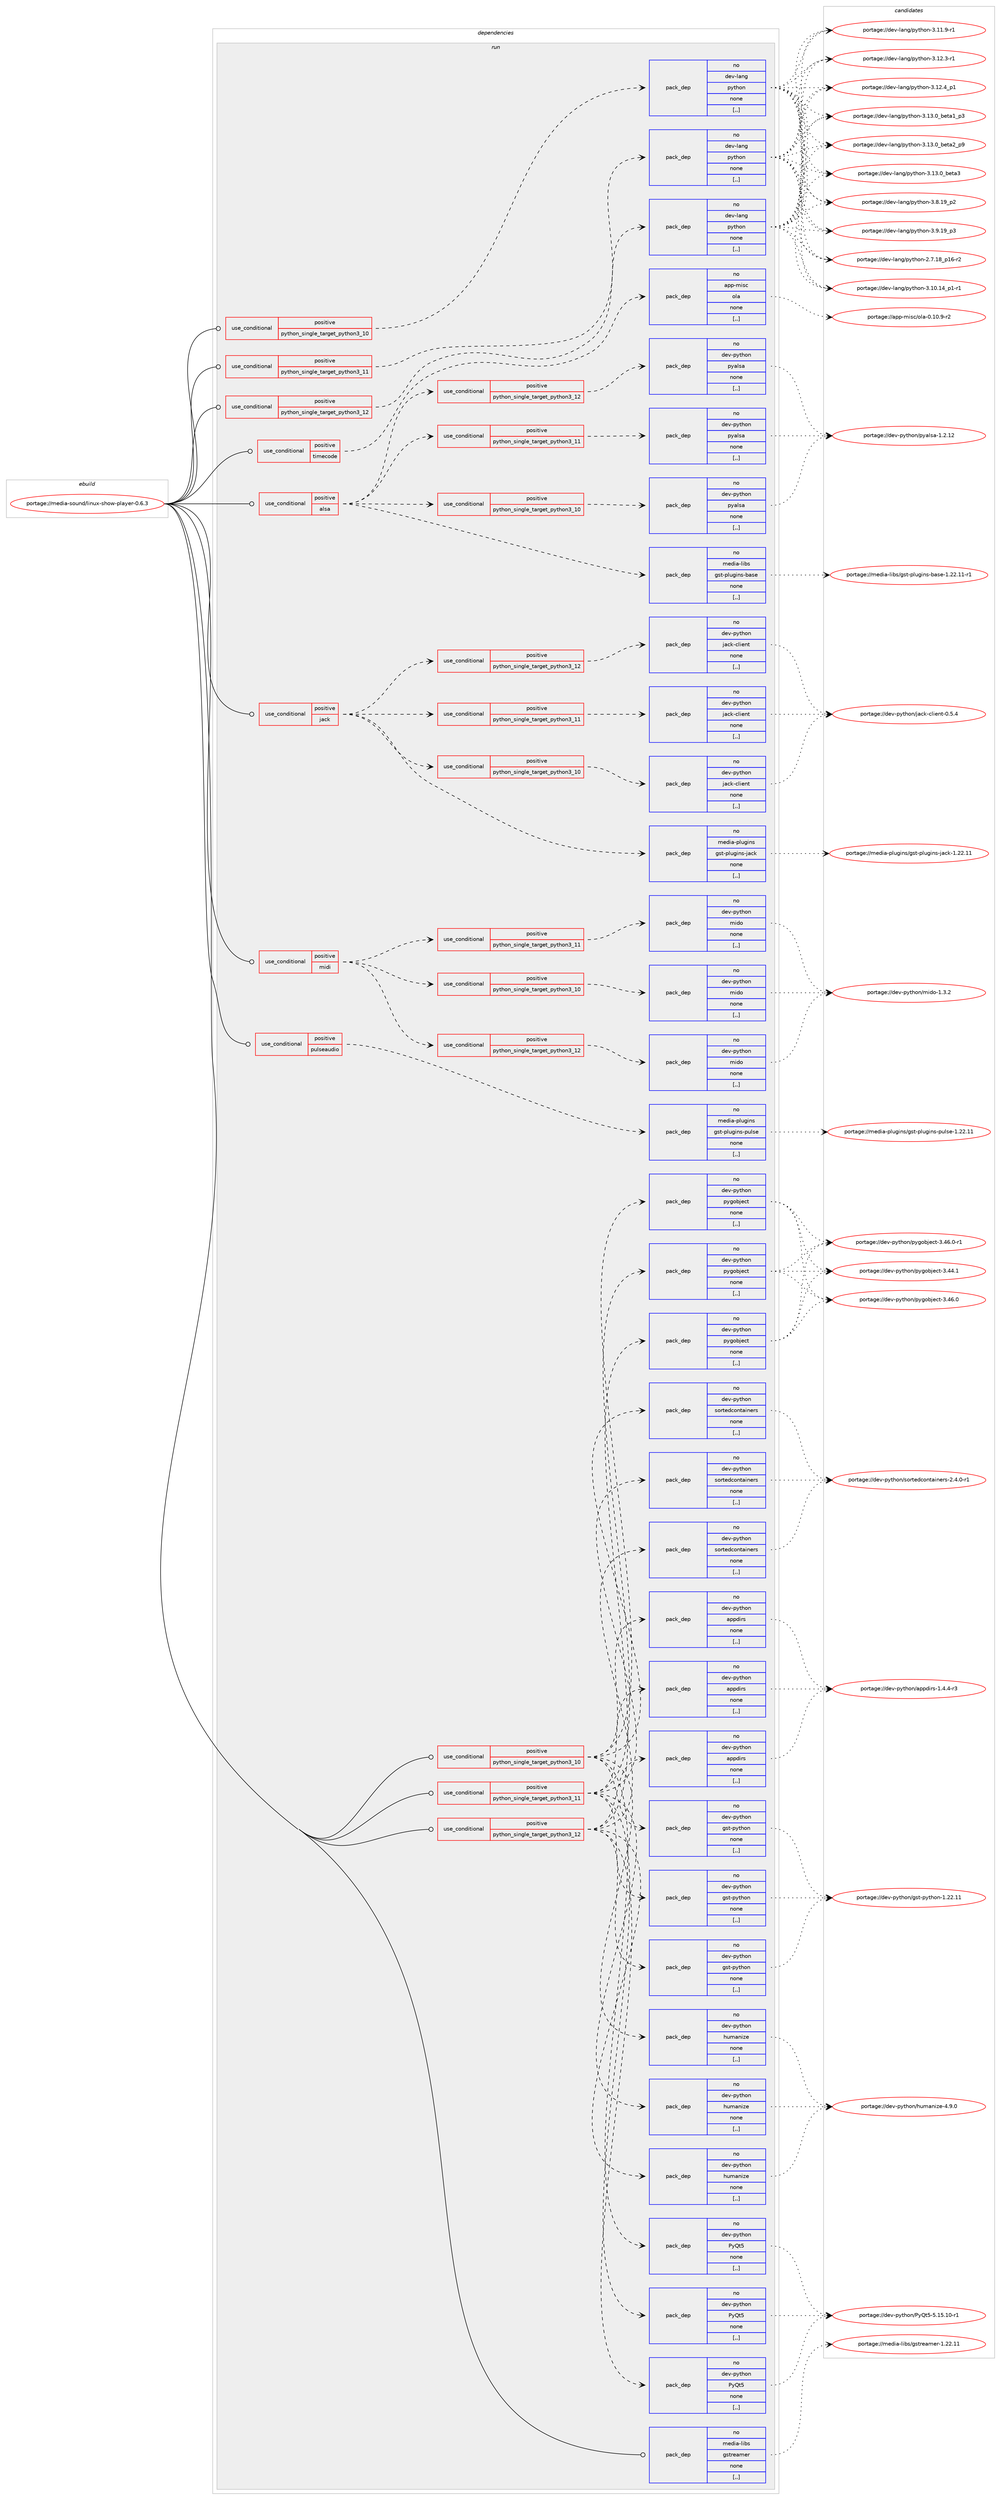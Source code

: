 digraph prolog {

# *************
# Graph options
# *************

newrank=true;
concentrate=true;
compound=true;
graph [rankdir=LR,fontname=Helvetica,fontsize=10,ranksep=1.5];#, ranksep=2.5, nodesep=0.2];
edge  [arrowhead=vee];
node  [fontname=Helvetica,fontsize=10];

# **********
# The ebuild
# **********

subgraph cluster_leftcol {
color=gray;
rank=same;
label=<<i>ebuild</i>>;
id [label="portage://media-sound/linux-show-player-0.6.3", color=red, width=4, href="../media-sound/linux-show-player-0.6.3.svg"];
}

# ****************
# The dependencies
# ****************

subgraph cluster_midcol {
color=gray;
label=<<i>dependencies</i>>;
subgraph cluster_compile {
fillcolor="#eeeeee";
style=filled;
label=<<i>compile</i>>;
}
subgraph cluster_compileandrun {
fillcolor="#eeeeee";
style=filled;
label=<<i>compile and run</i>>;
}
subgraph cluster_run {
fillcolor="#eeeeee";
style=filled;
label=<<i>run</i>>;
subgraph cond78288 {
dependency309263 [label=<<TABLE BORDER="0" CELLBORDER="1" CELLSPACING="0" CELLPADDING="4"><TR><TD ROWSPAN="3" CELLPADDING="10">use_conditional</TD></TR><TR><TD>positive</TD></TR><TR><TD>alsa</TD></TR></TABLE>>, shape=none, color=red];
subgraph cond78289 {
dependency309264 [label=<<TABLE BORDER="0" CELLBORDER="1" CELLSPACING="0" CELLPADDING="4"><TR><TD ROWSPAN="3" CELLPADDING="10">use_conditional</TD></TR><TR><TD>positive</TD></TR><TR><TD>python_single_target_python3_10</TD></TR></TABLE>>, shape=none, color=red];
subgraph pack228576 {
dependency309265 [label=<<TABLE BORDER="0" CELLBORDER="1" CELLSPACING="0" CELLPADDING="4" WIDTH="220"><TR><TD ROWSPAN="6" CELLPADDING="30">pack_dep</TD></TR><TR><TD WIDTH="110">no</TD></TR><TR><TD>dev-python</TD></TR><TR><TD>pyalsa</TD></TR><TR><TD>none</TD></TR><TR><TD>[,,]</TD></TR></TABLE>>, shape=none, color=blue];
}
dependency309264:e -> dependency309265:w [weight=20,style="dashed",arrowhead="vee"];
}
dependency309263:e -> dependency309264:w [weight=20,style="dashed",arrowhead="vee"];
subgraph cond78290 {
dependency309266 [label=<<TABLE BORDER="0" CELLBORDER="1" CELLSPACING="0" CELLPADDING="4"><TR><TD ROWSPAN="3" CELLPADDING="10">use_conditional</TD></TR><TR><TD>positive</TD></TR><TR><TD>python_single_target_python3_11</TD></TR></TABLE>>, shape=none, color=red];
subgraph pack228577 {
dependency309267 [label=<<TABLE BORDER="0" CELLBORDER="1" CELLSPACING="0" CELLPADDING="4" WIDTH="220"><TR><TD ROWSPAN="6" CELLPADDING="30">pack_dep</TD></TR><TR><TD WIDTH="110">no</TD></TR><TR><TD>dev-python</TD></TR><TR><TD>pyalsa</TD></TR><TR><TD>none</TD></TR><TR><TD>[,,]</TD></TR></TABLE>>, shape=none, color=blue];
}
dependency309266:e -> dependency309267:w [weight=20,style="dashed",arrowhead="vee"];
}
dependency309263:e -> dependency309266:w [weight=20,style="dashed",arrowhead="vee"];
subgraph cond78291 {
dependency309268 [label=<<TABLE BORDER="0" CELLBORDER="1" CELLSPACING="0" CELLPADDING="4"><TR><TD ROWSPAN="3" CELLPADDING="10">use_conditional</TD></TR><TR><TD>positive</TD></TR><TR><TD>python_single_target_python3_12</TD></TR></TABLE>>, shape=none, color=red];
subgraph pack228578 {
dependency309269 [label=<<TABLE BORDER="0" CELLBORDER="1" CELLSPACING="0" CELLPADDING="4" WIDTH="220"><TR><TD ROWSPAN="6" CELLPADDING="30">pack_dep</TD></TR><TR><TD WIDTH="110">no</TD></TR><TR><TD>dev-python</TD></TR><TR><TD>pyalsa</TD></TR><TR><TD>none</TD></TR><TR><TD>[,,]</TD></TR></TABLE>>, shape=none, color=blue];
}
dependency309268:e -> dependency309269:w [weight=20,style="dashed",arrowhead="vee"];
}
dependency309263:e -> dependency309268:w [weight=20,style="dashed",arrowhead="vee"];
subgraph pack228579 {
dependency309270 [label=<<TABLE BORDER="0" CELLBORDER="1" CELLSPACING="0" CELLPADDING="4" WIDTH="220"><TR><TD ROWSPAN="6" CELLPADDING="30">pack_dep</TD></TR><TR><TD WIDTH="110">no</TD></TR><TR><TD>media-libs</TD></TR><TR><TD>gst-plugins-base</TD></TR><TR><TD>none</TD></TR><TR><TD>[,,]</TD></TR></TABLE>>, shape=none, color=blue];
}
dependency309263:e -> dependency309270:w [weight=20,style="dashed",arrowhead="vee"];
}
id:e -> dependency309263:w [weight=20,style="solid",arrowhead="odot"];
subgraph cond78292 {
dependency309271 [label=<<TABLE BORDER="0" CELLBORDER="1" CELLSPACING="0" CELLPADDING="4"><TR><TD ROWSPAN="3" CELLPADDING="10">use_conditional</TD></TR><TR><TD>positive</TD></TR><TR><TD>jack</TD></TR></TABLE>>, shape=none, color=red];
subgraph cond78293 {
dependency309272 [label=<<TABLE BORDER="0" CELLBORDER="1" CELLSPACING="0" CELLPADDING="4"><TR><TD ROWSPAN="3" CELLPADDING="10">use_conditional</TD></TR><TR><TD>positive</TD></TR><TR><TD>python_single_target_python3_10</TD></TR></TABLE>>, shape=none, color=red];
subgraph pack228580 {
dependency309273 [label=<<TABLE BORDER="0" CELLBORDER="1" CELLSPACING="0" CELLPADDING="4" WIDTH="220"><TR><TD ROWSPAN="6" CELLPADDING="30">pack_dep</TD></TR><TR><TD WIDTH="110">no</TD></TR><TR><TD>dev-python</TD></TR><TR><TD>jack-client</TD></TR><TR><TD>none</TD></TR><TR><TD>[,,]</TD></TR></TABLE>>, shape=none, color=blue];
}
dependency309272:e -> dependency309273:w [weight=20,style="dashed",arrowhead="vee"];
}
dependency309271:e -> dependency309272:w [weight=20,style="dashed",arrowhead="vee"];
subgraph cond78294 {
dependency309274 [label=<<TABLE BORDER="0" CELLBORDER="1" CELLSPACING="0" CELLPADDING="4"><TR><TD ROWSPAN="3" CELLPADDING="10">use_conditional</TD></TR><TR><TD>positive</TD></TR><TR><TD>python_single_target_python3_11</TD></TR></TABLE>>, shape=none, color=red];
subgraph pack228581 {
dependency309275 [label=<<TABLE BORDER="0" CELLBORDER="1" CELLSPACING="0" CELLPADDING="4" WIDTH="220"><TR><TD ROWSPAN="6" CELLPADDING="30">pack_dep</TD></TR><TR><TD WIDTH="110">no</TD></TR><TR><TD>dev-python</TD></TR><TR><TD>jack-client</TD></TR><TR><TD>none</TD></TR><TR><TD>[,,]</TD></TR></TABLE>>, shape=none, color=blue];
}
dependency309274:e -> dependency309275:w [weight=20,style="dashed",arrowhead="vee"];
}
dependency309271:e -> dependency309274:w [weight=20,style="dashed",arrowhead="vee"];
subgraph cond78295 {
dependency309276 [label=<<TABLE BORDER="0" CELLBORDER="1" CELLSPACING="0" CELLPADDING="4"><TR><TD ROWSPAN="3" CELLPADDING="10">use_conditional</TD></TR><TR><TD>positive</TD></TR><TR><TD>python_single_target_python3_12</TD></TR></TABLE>>, shape=none, color=red];
subgraph pack228582 {
dependency309277 [label=<<TABLE BORDER="0" CELLBORDER="1" CELLSPACING="0" CELLPADDING="4" WIDTH="220"><TR><TD ROWSPAN="6" CELLPADDING="30">pack_dep</TD></TR><TR><TD WIDTH="110">no</TD></TR><TR><TD>dev-python</TD></TR><TR><TD>jack-client</TD></TR><TR><TD>none</TD></TR><TR><TD>[,,]</TD></TR></TABLE>>, shape=none, color=blue];
}
dependency309276:e -> dependency309277:w [weight=20,style="dashed",arrowhead="vee"];
}
dependency309271:e -> dependency309276:w [weight=20,style="dashed",arrowhead="vee"];
subgraph pack228583 {
dependency309278 [label=<<TABLE BORDER="0" CELLBORDER="1" CELLSPACING="0" CELLPADDING="4" WIDTH="220"><TR><TD ROWSPAN="6" CELLPADDING="30">pack_dep</TD></TR><TR><TD WIDTH="110">no</TD></TR><TR><TD>media-plugins</TD></TR><TR><TD>gst-plugins-jack</TD></TR><TR><TD>none</TD></TR><TR><TD>[,,]</TD></TR></TABLE>>, shape=none, color=blue];
}
dependency309271:e -> dependency309278:w [weight=20,style="dashed",arrowhead="vee"];
}
id:e -> dependency309271:w [weight=20,style="solid",arrowhead="odot"];
subgraph cond78296 {
dependency309279 [label=<<TABLE BORDER="0" CELLBORDER="1" CELLSPACING="0" CELLPADDING="4"><TR><TD ROWSPAN="3" CELLPADDING="10">use_conditional</TD></TR><TR><TD>positive</TD></TR><TR><TD>midi</TD></TR></TABLE>>, shape=none, color=red];
subgraph cond78297 {
dependency309280 [label=<<TABLE BORDER="0" CELLBORDER="1" CELLSPACING="0" CELLPADDING="4"><TR><TD ROWSPAN="3" CELLPADDING="10">use_conditional</TD></TR><TR><TD>positive</TD></TR><TR><TD>python_single_target_python3_10</TD></TR></TABLE>>, shape=none, color=red];
subgraph pack228584 {
dependency309281 [label=<<TABLE BORDER="0" CELLBORDER="1" CELLSPACING="0" CELLPADDING="4" WIDTH="220"><TR><TD ROWSPAN="6" CELLPADDING="30">pack_dep</TD></TR><TR><TD WIDTH="110">no</TD></TR><TR><TD>dev-python</TD></TR><TR><TD>mido</TD></TR><TR><TD>none</TD></TR><TR><TD>[,,]</TD></TR></TABLE>>, shape=none, color=blue];
}
dependency309280:e -> dependency309281:w [weight=20,style="dashed",arrowhead="vee"];
}
dependency309279:e -> dependency309280:w [weight=20,style="dashed",arrowhead="vee"];
subgraph cond78298 {
dependency309282 [label=<<TABLE BORDER="0" CELLBORDER="1" CELLSPACING="0" CELLPADDING="4"><TR><TD ROWSPAN="3" CELLPADDING="10">use_conditional</TD></TR><TR><TD>positive</TD></TR><TR><TD>python_single_target_python3_11</TD></TR></TABLE>>, shape=none, color=red];
subgraph pack228585 {
dependency309283 [label=<<TABLE BORDER="0" CELLBORDER="1" CELLSPACING="0" CELLPADDING="4" WIDTH="220"><TR><TD ROWSPAN="6" CELLPADDING="30">pack_dep</TD></TR><TR><TD WIDTH="110">no</TD></TR><TR><TD>dev-python</TD></TR><TR><TD>mido</TD></TR><TR><TD>none</TD></TR><TR><TD>[,,]</TD></TR></TABLE>>, shape=none, color=blue];
}
dependency309282:e -> dependency309283:w [weight=20,style="dashed",arrowhead="vee"];
}
dependency309279:e -> dependency309282:w [weight=20,style="dashed",arrowhead="vee"];
subgraph cond78299 {
dependency309284 [label=<<TABLE BORDER="0" CELLBORDER="1" CELLSPACING="0" CELLPADDING="4"><TR><TD ROWSPAN="3" CELLPADDING="10">use_conditional</TD></TR><TR><TD>positive</TD></TR><TR><TD>python_single_target_python3_12</TD></TR></TABLE>>, shape=none, color=red];
subgraph pack228586 {
dependency309285 [label=<<TABLE BORDER="0" CELLBORDER="1" CELLSPACING="0" CELLPADDING="4" WIDTH="220"><TR><TD ROWSPAN="6" CELLPADDING="30">pack_dep</TD></TR><TR><TD WIDTH="110">no</TD></TR><TR><TD>dev-python</TD></TR><TR><TD>mido</TD></TR><TR><TD>none</TD></TR><TR><TD>[,,]</TD></TR></TABLE>>, shape=none, color=blue];
}
dependency309284:e -> dependency309285:w [weight=20,style="dashed",arrowhead="vee"];
}
dependency309279:e -> dependency309284:w [weight=20,style="dashed",arrowhead="vee"];
}
id:e -> dependency309279:w [weight=20,style="solid",arrowhead="odot"];
subgraph cond78300 {
dependency309286 [label=<<TABLE BORDER="0" CELLBORDER="1" CELLSPACING="0" CELLPADDING="4"><TR><TD ROWSPAN="3" CELLPADDING="10">use_conditional</TD></TR><TR><TD>positive</TD></TR><TR><TD>pulseaudio</TD></TR></TABLE>>, shape=none, color=red];
subgraph pack228587 {
dependency309287 [label=<<TABLE BORDER="0" CELLBORDER="1" CELLSPACING="0" CELLPADDING="4" WIDTH="220"><TR><TD ROWSPAN="6" CELLPADDING="30">pack_dep</TD></TR><TR><TD WIDTH="110">no</TD></TR><TR><TD>media-plugins</TD></TR><TR><TD>gst-plugins-pulse</TD></TR><TR><TD>none</TD></TR><TR><TD>[,,]</TD></TR></TABLE>>, shape=none, color=blue];
}
dependency309286:e -> dependency309287:w [weight=20,style="dashed",arrowhead="vee"];
}
id:e -> dependency309286:w [weight=20,style="solid",arrowhead="odot"];
subgraph cond78301 {
dependency309288 [label=<<TABLE BORDER="0" CELLBORDER="1" CELLSPACING="0" CELLPADDING="4"><TR><TD ROWSPAN="3" CELLPADDING="10">use_conditional</TD></TR><TR><TD>positive</TD></TR><TR><TD>python_single_target_python3_10</TD></TR></TABLE>>, shape=none, color=red];
subgraph pack228588 {
dependency309289 [label=<<TABLE BORDER="0" CELLBORDER="1" CELLSPACING="0" CELLPADDING="4" WIDTH="220"><TR><TD ROWSPAN="6" CELLPADDING="30">pack_dep</TD></TR><TR><TD WIDTH="110">no</TD></TR><TR><TD>dev-lang</TD></TR><TR><TD>python</TD></TR><TR><TD>none</TD></TR><TR><TD>[,,]</TD></TR></TABLE>>, shape=none, color=blue];
}
dependency309288:e -> dependency309289:w [weight=20,style="dashed",arrowhead="vee"];
}
id:e -> dependency309288:w [weight=20,style="solid",arrowhead="odot"];
subgraph cond78302 {
dependency309290 [label=<<TABLE BORDER="0" CELLBORDER="1" CELLSPACING="0" CELLPADDING="4"><TR><TD ROWSPAN="3" CELLPADDING="10">use_conditional</TD></TR><TR><TD>positive</TD></TR><TR><TD>python_single_target_python3_10</TD></TR></TABLE>>, shape=none, color=red];
subgraph pack228589 {
dependency309291 [label=<<TABLE BORDER="0" CELLBORDER="1" CELLSPACING="0" CELLPADDING="4" WIDTH="220"><TR><TD ROWSPAN="6" CELLPADDING="30">pack_dep</TD></TR><TR><TD WIDTH="110">no</TD></TR><TR><TD>dev-python</TD></TR><TR><TD>appdirs</TD></TR><TR><TD>none</TD></TR><TR><TD>[,,]</TD></TR></TABLE>>, shape=none, color=blue];
}
dependency309290:e -> dependency309291:w [weight=20,style="dashed",arrowhead="vee"];
subgraph pack228590 {
dependency309292 [label=<<TABLE BORDER="0" CELLBORDER="1" CELLSPACING="0" CELLPADDING="4" WIDTH="220"><TR><TD ROWSPAN="6" CELLPADDING="30">pack_dep</TD></TR><TR><TD WIDTH="110">no</TD></TR><TR><TD>dev-python</TD></TR><TR><TD>gst-python</TD></TR><TR><TD>none</TD></TR><TR><TD>[,,]</TD></TR></TABLE>>, shape=none, color=blue];
}
dependency309290:e -> dependency309292:w [weight=20,style="dashed",arrowhead="vee"];
subgraph pack228591 {
dependency309293 [label=<<TABLE BORDER="0" CELLBORDER="1" CELLSPACING="0" CELLPADDING="4" WIDTH="220"><TR><TD ROWSPAN="6" CELLPADDING="30">pack_dep</TD></TR><TR><TD WIDTH="110">no</TD></TR><TR><TD>dev-python</TD></TR><TR><TD>humanize</TD></TR><TR><TD>none</TD></TR><TR><TD>[,,]</TD></TR></TABLE>>, shape=none, color=blue];
}
dependency309290:e -> dependency309293:w [weight=20,style="dashed",arrowhead="vee"];
subgraph pack228592 {
dependency309294 [label=<<TABLE BORDER="0" CELLBORDER="1" CELLSPACING="0" CELLPADDING="4" WIDTH="220"><TR><TD ROWSPAN="6" CELLPADDING="30">pack_dep</TD></TR><TR><TD WIDTH="110">no</TD></TR><TR><TD>dev-python</TD></TR><TR><TD>PyQt5</TD></TR><TR><TD>none</TD></TR><TR><TD>[,,]</TD></TR></TABLE>>, shape=none, color=blue];
}
dependency309290:e -> dependency309294:w [weight=20,style="dashed",arrowhead="vee"];
subgraph pack228593 {
dependency309295 [label=<<TABLE BORDER="0" CELLBORDER="1" CELLSPACING="0" CELLPADDING="4" WIDTH="220"><TR><TD ROWSPAN="6" CELLPADDING="30">pack_dep</TD></TR><TR><TD WIDTH="110">no</TD></TR><TR><TD>dev-python</TD></TR><TR><TD>pygobject</TD></TR><TR><TD>none</TD></TR><TR><TD>[,,]</TD></TR></TABLE>>, shape=none, color=blue];
}
dependency309290:e -> dependency309295:w [weight=20,style="dashed",arrowhead="vee"];
subgraph pack228594 {
dependency309296 [label=<<TABLE BORDER="0" CELLBORDER="1" CELLSPACING="0" CELLPADDING="4" WIDTH="220"><TR><TD ROWSPAN="6" CELLPADDING="30">pack_dep</TD></TR><TR><TD WIDTH="110">no</TD></TR><TR><TD>dev-python</TD></TR><TR><TD>sortedcontainers</TD></TR><TR><TD>none</TD></TR><TR><TD>[,,]</TD></TR></TABLE>>, shape=none, color=blue];
}
dependency309290:e -> dependency309296:w [weight=20,style="dashed",arrowhead="vee"];
}
id:e -> dependency309290:w [weight=20,style="solid",arrowhead="odot"];
subgraph cond78303 {
dependency309297 [label=<<TABLE BORDER="0" CELLBORDER="1" CELLSPACING="0" CELLPADDING="4"><TR><TD ROWSPAN="3" CELLPADDING="10">use_conditional</TD></TR><TR><TD>positive</TD></TR><TR><TD>python_single_target_python3_11</TD></TR></TABLE>>, shape=none, color=red];
subgraph pack228595 {
dependency309298 [label=<<TABLE BORDER="0" CELLBORDER="1" CELLSPACING="0" CELLPADDING="4" WIDTH="220"><TR><TD ROWSPAN="6" CELLPADDING="30">pack_dep</TD></TR><TR><TD WIDTH="110">no</TD></TR><TR><TD>dev-lang</TD></TR><TR><TD>python</TD></TR><TR><TD>none</TD></TR><TR><TD>[,,]</TD></TR></TABLE>>, shape=none, color=blue];
}
dependency309297:e -> dependency309298:w [weight=20,style="dashed",arrowhead="vee"];
}
id:e -> dependency309297:w [weight=20,style="solid",arrowhead="odot"];
subgraph cond78304 {
dependency309299 [label=<<TABLE BORDER="0" CELLBORDER="1" CELLSPACING="0" CELLPADDING="4"><TR><TD ROWSPAN="3" CELLPADDING="10">use_conditional</TD></TR><TR><TD>positive</TD></TR><TR><TD>python_single_target_python3_11</TD></TR></TABLE>>, shape=none, color=red];
subgraph pack228596 {
dependency309300 [label=<<TABLE BORDER="0" CELLBORDER="1" CELLSPACING="0" CELLPADDING="4" WIDTH="220"><TR><TD ROWSPAN="6" CELLPADDING="30">pack_dep</TD></TR><TR><TD WIDTH="110">no</TD></TR><TR><TD>dev-python</TD></TR><TR><TD>appdirs</TD></TR><TR><TD>none</TD></TR><TR><TD>[,,]</TD></TR></TABLE>>, shape=none, color=blue];
}
dependency309299:e -> dependency309300:w [weight=20,style="dashed",arrowhead="vee"];
subgraph pack228597 {
dependency309301 [label=<<TABLE BORDER="0" CELLBORDER="1" CELLSPACING="0" CELLPADDING="4" WIDTH="220"><TR><TD ROWSPAN="6" CELLPADDING="30">pack_dep</TD></TR><TR><TD WIDTH="110">no</TD></TR><TR><TD>dev-python</TD></TR><TR><TD>gst-python</TD></TR><TR><TD>none</TD></TR><TR><TD>[,,]</TD></TR></TABLE>>, shape=none, color=blue];
}
dependency309299:e -> dependency309301:w [weight=20,style="dashed",arrowhead="vee"];
subgraph pack228598 {
dependency309302 [label=<<TABLE BORDER="0" CELLBORDER="1" CELLSPACING="0" CELLPADDING="4" WIDTH="220"><TR><TD ROWSPAN="6" CELLPADDING="30">pack_dep</TD></TR><TR><TD WIDTH="110">no</TD></TR><TR><TD>dev-python</TD></TR><TR><TD>humanize</TD></TR><TR><TD>none</TD></TR><TR><TD>[,,]</TD></TR></TABLE>>, shape=none, color=blue];
}
dependency309299:e -> dependency309302:w [weight=20,style="dashed",arrowhead="vee"];
subgraph pack228599 {
dependency309303 [label=<<TABLE BORDER="0" CELLBORDER="1" CELLSPACING="0" CELLPADDING="4" WIDTH="220"><TR><TD ROWSPAN="6" CELLPADDING="30">pack_dep</TD></TR><TR><TD WIDTH="110">no</TD></TR><TR><TD>dev-python</TD></TR><TR><TD>PyQt5</TD></TR><TR><TD>none</TD></TR><TR><TD>[,,]</TD></TR></TABLE>>, shape=none, color=blue];
}
dependency309299:e -> dependency309303:w [weight=20,style="dashed",arrowhead="vee"];
subgraph pack228600 {
dependency309304 [label=<<TABLE BORDER="0" CELLBORDER="1" CELLSPACING="0" CELLPADDING="4" WIDTH="220"><TR><TD ROWSPAN="6" CELLPADDING="30">pack_dep</TD></TR><TR><TD WIDTH="110">no</TD></TR><TR><TD>dev-python</TD></TR><TR><TD>pygobject</TD></TR><TR><TD>none</TD></TR><TR><TD>[,,]</TD></TR></TABLE>>, shape=none, color=blue];
}
dependency309299:e -> dependency309304:w [weight=20,style="dashed",arrowhead="vee"];
subgraph pack228601 {
dependency309305 [label=<<TABLE BORDER="0" CELLBORDER="1" CELLSPACING="0" CELLPADDING="4" WIDTH="220"><TR><TD ROWSPAN="6" CELLPADDING="30">pack_dep</TD></TR><TR><TD WIDTH="110">no</TD></TR><TR><TD>dev-python</TD></TR><TR><TD>sortedcontainers</TD></TR><TR><TD>none</TD></TR><TR><TD>[,,]</TD></TR></TABLE>>, shape=none, color=blue];
}
dependency309299:e -> dependency309305:w [weight=20,style="dashed",arrowhead="vee"];
}
id:e -> dependency309299:w [weight=20,style="solid",arrowhead="odot"];
subgraph cond78305 {
dependency309306 [label=<<TABLE BORDER="0" CELLBORDER="1" CELLSPACING="0" CELLPADDING="4"><TR><TD ROWSPAN="3" CELLPADDING="10">use_conditional</TD></TR><TR><TD>positive</TD></TR><TR><TD>python_single_target_python3_12</TD></TR></TABLE>>, shape=none, color=red];
subgraph pack228602 {
dependency309307 [label=<<TABLE BORDER="0" CELLBORDER="1" CELLSPACING="0" CELLPADDING="4" WIDTH="220"><TR><TD ROWSPAN="6" CELLPADDING="30">pack_dep</TD></TR><TR><TD WIDTH="110">no</TD></TR><TR><TD>dev-lang</TD></TR><TR><TD>python</TD></TR><TR><TD>none</TD></TR><TR><TD>[,,]</TD></TR></TABLE>>, shape=none, color=blue];
}
dependency309306:e -> dependency309307:w [weight=20,style="dashed",arrowhead="vee"];
}
id:e -> dependency309306:w [weight=20,style="solid",arrowhead="odot"];
subgraph cond78306 {
dependency309308 [label=<<TABLE BORDER="0" CELLBORDER="1" CELLSPACING="0" CELLPADDING="4"><TR><TD ROWSPAN="3" CELLPADDING="10">use_conditional</TD></TR><TR><TD>positive</TD></TR><TR><TD>python_single_target_python3_12</TD></TR></TABLE>>, shape=none, color=red];
subgraph pack228603 {
dependency309309 [label=<<TABLE BORDER="0" CELLBORDER="1" CELLSPACING="0" CELLPADDING="4" WIDTH="220"><TR><TD ROWSPAN="6" CELLPADDING="30">pack_dep</TD></TR><TR><TD WIDTH="110">no</TD></TR><TR><TD>dev-python</TD></TR><TR><TD>appdirs</TD></TR><TR><TD>none</TD></TR><TR><TD>[,,]</TD></TR></TABLE>>, shape=none, color=blue];
}
dependency309308:e -> dependency309309:w [weight=20,style="dashed",arrowhead="vee"];
subgraph pack228604 {
dependency309310 [label=<<TABLE BORDER="0" CELLBORDER="1" CELLSPACING="0" CELLPADDING="4" WIDTH="220"><TR><TD ROWSPAN="6" CELLPADDING="30">pack_dep</TD></TR><TR><TD WIDTH="110">no</TD></TR><TR><TD>dev-python</TD></TR><TR><TD>gst-python</TD></TR><TR><TD>none</TD></TR><TR><TD>[,,]</TD></TR></TABLE>>, shape=none, color=blue];
}
dependency309308:e -> dependency309310:w [weight=20,style="dashed",arrowhead="vee"];
subgraph pack228605 {
dependency309311 [label=<<TABLE BORDER="0" CELLBORDER="1" CELLSPACING="0" CELLPADDING="4" WIDTH="220"><TR><TD ROWSPAN="6" CELLPADDING="30">pack_dep</TD></TR><TR><TD WIDTH="110">no</TD></TR><TR><TD>dev-python</TD></TR><TR><TD>humanize</TD></TR><TR><TD>none</TD></TR><TR><TD>[,,]</TD></TR></TABLE>>, shape=none, color=blue];
}
dependency309308:e -> dependency309311:w [weight=20,style="dashed",arrowhead="vee"];
subgraph pack228606 {
dependency309312 [label=<<TABLE BORDER="0" CELLBORDER="1" CELLSPACING="0" CELLPADDING="4" WIDTH="220"><TR><TD ROWSPAN="6" CELLPADDING="30">pack_dep</TD></TR><TR><TD WIDTH="110">no</TD></TR><TR><TD>dev-python</TD></TR><TR><TD>PyQt5</TD></TR><TR><TD>none</TD></TR><TR><TD>[,,]</TD></TR></TABLE>>, shape=none, color=blue];
}
dependency309308:e -> dependency309312:w [weight=20,style="dashed",arrowhead="vee"];
subgraph pack228607 {
dependency309313 [label=<<TABLE BORDER="0" CELLBORDER="1" CELLSPACING="0" CELLPADDING="4" WIDTH="220"><TR><TD ROWSPAN="6" CELLPADDING="30">pack_dep</TD></TR><TR><TD WIDTH="110">no</TD></TR><TR><TD>dev-python</TD></TR><TR><TD>pygobject</TD></TR><TR><TD>none</TD></TR><TR><TD>[,,]</TD></TR></TABLE>>, shape=none, color=blue];
}
dependency309308:e -> dependency309313:w [weight=20,style="dashed",arrowhead="vee"];
subgraph pack228608 {
dependency309314 [label=<<TABLE BORDER="0" CELLBORDER="1" CELLSPACING="0" CELLPADDING="4" WIDTH="220"><TR><TD ROWSPAN="6" CELLPADDING="30">pack_dep</TD></TR><TR><TD WIDTH="110">no</TD></TR><TR><TD>dev-python</TD></TR><TR><TD>sortedcontainers</TD></TR><TR><TD>none</TD></TR><TR><TD>[,,]</TD></TR></TABLE>>, shape=none, color=blue];
}
dependency309308:e -> dependency309314:w [weight=20,style="dashed",arrowhead="vee"];
}
id:e -> dependency309308:w [weight=20,style="solid",arrowhead="odot"];
subgraph cond78307 {
dependency309315 [label=<<TABLE BORDER="0" CELLBORDER="1" CELLSPACING="0" CELLPADDING="4"><TR><TD ROWSPAN="3" CELLPADDING="10">use_conditional</TD></TR><TR><TD>positive</TD></TR><TR><TD>timecode</TD></TR></TABLE>>, shape=none, color=red];
subgraph pack228609 {
dependency309316 [label=<<TABLE BORDER="0" CELLBORDER="1" CELLSPACING="0" CELLPADDING="4" WIDTH="220"><TR><TD ROWSPAN="6" CELLPADDING="30">pack_dep</TD></TR><TR><TD WIDTH="110">no</TD></TR><TR><TD>app-misc</TD></TR><TR><TD>ola</TD></TR><TR><TD>none</TD></TR><TR><TD>[,,]</TD></TR></TABLE>>, shape=none, color=blue];
}
dependency309315:e -> dependency309316:w [weight=20,style="dashed",arrowhead="vee"];
}
id:e -> dependency309315:w [weight=20,style="solid",arrowhead="odot"];
subgraph pack228610 {
dependency309317 [label=<<TABLE BORDER="0" CELLBORDER="1" CELLSPACING="0" CELLPADDING="4" WIDTH="220"><TR><TD ROWSPAN="6" CELLPADDING="30">pack_dep</TD></TR><TR><TD WIDTH="110">no</TD></TR><TR><TD>media-libs</TD></TR><TR><TD>gstreamer</TD></TR><TR><TD>none</TD></TR><TR><TD>[,,]</TD></TR></TABLE>>, shape=none, color=blue];
}
id:e -> dependency309317:w [weight=20,style="solid",arrowhead="odot"];
}
}

# **************
# The candidates
# **************

subgraph cluster_choices {
rank=same;
color=gray;
label=<<i>candidates</i>>;

subgraph choice228576 {
color=black;
nodesep=1;
choice1001011184511212111610411111047112121971081159745494650464950 [label="portage://dev-python/pyalsa-1.2.12", color=red, width=4,href="../dev-python/pyalsa-1.2.12.svg"];
dependency309265:e -> choice1001011184511212111610411111047112121971081159745494650464950:w [style=dotted,weight="100"];
}
subgraph choice228577 {
color=black;
nodesep=1;
choice1001011184511212111610411111047112121971081159745494650464950 [label="portage://dev-python/pyalsa-1.2.12", color=red, width=4,href="../dev-python/pyalsa-1.2.12.svg"];
dependency309267:e -> choice1001011184511212111610411111047112121971081159745494650464950:w [style=dotted,weight="100"];
}
subgraph choice228578 {
color=black;
nodesep=1;
choice1001011184511212111610411111047112121971081159745494650464950 [label="portage://dev-python/pyalsa-1.2.12", color=red, width=4,href="../dev-python/pyalsa-1.2.12.svg"];
dependency309269:e -> choice1001011184511212111610411111047112121971081159745494650464950:w [style=dotted,weight="100"];
}
subgraph choice228579 {
color=black;
nodesep=1;
choice109101100105974510810598115471031151164511210811710310511011545989711510145494650504649494511449 [label="portage://media-libs/gst-plugins-base-1.22.11-r1", color=red, width=4,href="../media-libs/gst-plugins-base-1.22.11-r1.svg"];
dependency309270:e -> choice109101100105974510810598115471031151164511210811710310511011545989711510145494650504649494511449:w [style=dotted,weight="100"];
}
subgraph choice228580 {
color=black;
nodesep=1;
choice100101118451121211161041111104710697991074599108105101110116454846534652 [label="portage://dev-python/jack-client-0.5.4", color=red, width=4,href="../dev-python/jack-client-0.5.4.svg"];
dependency309273:e -> choice100101118451121211161041111104710697991074599108105101110116454846534652:w [style=dotted,weight="100"];
}
subgraph choice228581 {
color=black;
nodesep=1;
choice100101118451121211161041111104710697991074599108105101110116454846534652 [label="portage://dev-python/jack-client-0.5.4", color=red, width=4,href="../dev-python/jack-client-0.5.4.svg"];
dependency309275:e -> choice100101118451121211161041111104710697991074599108105101110116454846534652:w [style=dotted,weight="100"];
}
subgraph choice228582 {
color=black;
nodesep=1;
choice100101118451121211161041111104710697991074599108105101110116454846534652 [label="portage://dev-python/jack-client-0.5.4", color=red, width=4,href="../dev-python/jack-client-0.5.4.svg"];
dependency309277:e -> choice100101118451121211161041111104710697991074599108105101110116454846534652:w [style=dotted,weight="100"];
}
subgraph choice228583 {
color=black;
nodesep=1;
choice109101100105974511210811710310511011547103115116451121081171031051101154510697991074549465050464949 [label="portage://media-plugins/gst-plugins-jack-1.22.11", color=red, width=4,href="../media-plugins/gst-plugins-jack-1.22.11.svg"];
dependency309278:e -> choice109101100105974511210811710310511011547103115116451121081171031051101154510697991074549465050464949:w [style=dotted,weight="100"];
}
subgraph choice228584 {
color=black;
nodesep=1;
choice1001011184511212111610411111047109105100111454946514650 [label="portage://dev-python/mido-1.3.2", color=red, width=4,href="../dev-python/mido-1.3.2.svg"];
dependency309281:e -> choice1001011184511212111610411111047109105100111454946514650:w [style=dotted,weight="100"];
}
subgraph choice228585 {
color=black;
nodesep=1;
choice1001011184511212111610411111047109105100111454946514650 [label="portage://dev-python/mido-1.3.2", color=red, width=4,href="../dev-python/mido-1.3.2.svg"];
dependency309283:e -> choice1001011184511212111610411111047109105100111454946514650:w [style=dotted,weight="100"];
}
subgraph choice228586 {
color=black;
nodesep=1;
choice1001011184511212111610411111047109105100111454946514650 [label="portage://dev-python/mido-1.3.2", color=red, width=4,href="../dev-python/mido-1.3.2.svg"];
dependency309285:e -> choice1001011184511212111610411111047109105100111454946514650:w [style=dotted,weight="100"];
}
subgraph choice228587 {
color=black;
nodesep=1;
choice10910110010597451121081171031051101154710311511645112108117103105110115451121171081151014549465050464949 [label="portage://media-plugins/gst-plugins-pulse-1.22.11", color=red, width=4,href="../media-plugins/gst-plugins-pulse-1.22.11.svg"];
dependency309287:e -> choice10910110010597451121081171031051101154710311511645112108117103105110115451121171081151014549465050464949:w [style=dotted,weight="100"];
}
subgraph choice228588 {
color=black;
nodesep=1;
choice100101118451089711010347112121116104111110455046554649569511249544511450 [label="portage://dev-lang/python-2.7.18_p16-r2", color=red, width=4,href="../dev-lang/python-2.7.18_p16-r2.svg"];
choice100101118451089711010347112121116104111110455146494846495295112494511449 [label="portage://dev-lang/python-3.10.14_p1-r1", color=red, width=4,href="../dev-lang/python-3.10.14_p1-r1.svg"];
choice100101118451089711010347112121116104111110455146494946574511449 [label="portage://dev-lang/python-3.11.9-r1", color=red, width=4,href="../dev-lang/python-3.11.9-r1.svg"];
choice100101118451089711010347112121116104111110455146495046514511449 [label="portage://dev-lang/python-3.12.3-r1", color=red, width=4,href="../dev-lang/python-3.12.3-r1.svg"];
choice100101118451089711010347112121116104111110455146495046529511249 [label="portage://dev-lang/python-3.12.4_p1", color=red, width=4,href="../dev-lang/python-3.12.4_p1.svg"];
choice10010111845108971101034711212111610411111045514649514648959810111697499511251 [label="portage://dev-lang/python-3.13.0_beta1_p3", color=red, width=4,href="../dev-lang/python-3.13.0_beta1_p3.svg"];
choice10010111845108971101034711212111610411111045514649514648959810111697509511257 [label="portage://dev-lang/python-3.13.0_beta2_p9", color=red, width=4,href="../dev-lang/python-3.13.0_beta2_p9.svg"];
choice1001011184510897110103471121211161041111104551464951464895981011169751 [label="portage://dev-lang/python-3.13.0_beta3", color=red, width=4,href="../dev-lang/python-3.13.0_beta3.svg"];
choice100101118451089711010347112121116104111110455146564649579511250 [label="portage://dev-lang/python-3.8.19_p2", color=red, width=4,href="../dev-lang/python-3.8.19_p2.svg"];
choice100101118451089711010347112121116104111110455146574649579511251 [label="portage://dev-lang/python-3.9.19_p3", color=red, width=4,href="../dev-lang/python-3.9.19_p3.svg"];
dependency309289:e -> choice100101118451089711010347112121116104111110455046554649569511249544511450:w [style=dotted,weight="100"];
dependency309289:e -> choice100101118451089711010347112121116104111110455146494846495295112494511449:w [style=dotted,weight="100"];
dependency309289:e -> choice100101118451089711010347112121116104111110455146494946574511449:w [style=dotted,weight="100"];
dependency309289:e -> choice100101118451089711010347112121116104111110455146495046514511449:w [style=dotted,weight="100"];
dependency309289:e -> choice100101118451089711010347112121116104111110455146495046529511249:w [style=dotted,weight="100"];
dependency309289:e -> choice10010111845108971101034711212111610411111045514649514648959810111697499511251:w [style=dotted,weight="100"];
dependency309289:e -> choice10010111845108971101034711212111610411111045514649514648959810111697509511257:w [style=dotted,weight="100"];
dependency309289:e -> choice1001011184510897110103471121211161041111104551464951464895981011169751:w [style=dotted,weight="100"];
dependency309289:e -> choice100101118451089711010347112121116104111110455146564649579511250:w [style=dotted,weight="100"];
dependency309289:e -> choice100101118451089711010347112121116104111110455146574649579511251:w [style=dotted,weight="100"];
}
subgraph choice228589 {
color=black;
nodesep=1;
choice1001011184511212111610411111047971121121001051141154549465246524511451 [label="portage://dev-python/appdirs-1.4.4-r3", color=red, width=4,href="../dev-python/appdirs-1.4.4-r3.svg"];
dependency309291:e -> choice1001011184511212111610411111047971121121001051141154549465246524511451:w [style=dotted,weight="100"];
}
subgraph choice228590 {
color=black;
nodesep=1;
choice1001011184511212111610411111047103115116451121211161041111104549465050464949 [label="portage://dev-python/gst-python-1.22.11", color=red, width=4,href="../dev-python/gst-python-1.22.11.svg"];
dependency309292:e -> choice1001011184511212111610411111047103115116451121211161041111104549465050464949:w [style=dotted,weight="100"];
}
subgraph choice228591 {
color=black;
nodesep=1;
choice100101118451121211161041111104710411710997110105122101455246574648 [label="portage://dev-python/humanize-4.9.0", color=red, width=4,href="../dev-python/humanize-4.9.0.svg"];
dependency309293:e -> choice100101118451121211161041111104710411710997110105122101455246574648:w [style=dotted,weight="100"];
}
subgraph choice228592 {
color=black;
nodesep=1;
choice100101118451121211161041111104780121811165345534649534649484511449 [label="portage://dev-python/PyQt5-5.15.10-r1", color=red, width=4,href="../dev-python/PyQt5-5.15.10-r1.svg"];
dependency309294:e -> choice100101118451121211161041111104780121811165345534649534649484511449:w [style=dotted,weight="100"];
}
subgraph choice228593 {
color=black;
nodesep=1;
choice1001011184511212111610411111047112121103111981061019911645514652524649 [label="portage://dev-python/pygobject-3.44.1", color=red, width=4,href="../dev-python/pygobject-3.44.1.svg"];
choice1001011184511212111610411111047112121103111981061019911645514652544648 [label="portage://dev-python/pygobject-3.46.0", color=red, width=4,href="../dev-python/pygobject-3.46.0.svg"];
choice10010111845112121116104111110471121211031119810610199116455146525446484511449 [label="portage://dev-python/pygobject-3.46.0-r1", color=red, width=4,href="../dev-python/pygobject-3.46.0-r1.svg"];
dependency309295:e -> choice1001011184511212111610411111047112121103111981061019911645514652524649:w [style=dotted,weight="100"];
dependency309295:e -> choice1001011184511212111610411111047112121103111981061019911645514652544648:w [style=dotted,weight="100"];
dependency309295:e -> choice10010111845112121116104111110471121211031119810610199116455146525446484511449:w [style=dotted,weight="100"];
}
subgraph choice228594 {
color=black;
nodesep=1;
choice100101118451121211161041111104711511111411610110099111110116971051101011141154550465246484511449 [label="portage://dev-python/sortedcontainers-2.4.0-r1", color=red, width=4,href="../dev-python/sortedcontainers-2.4.0-r1.svg"];
dependency309296:e -> choice100101118451121211161041111104711511111411610110099111110116971051101011141154550465246484511449:w [style=dotted,weight="100"];
}
subgraph choice228595 {
color=black;
nodesep=1;
choice100101118451089711010347112121116104111110455046554649569511249544511450 [label="portage://dev-lang/python-2.7.18_p16-r2", color=red, width=4,href="../dev-lang/python-2.7.18_p16-r2.svg"];
choice100101118451089711010347112121116104111110455146494846495295112494511449 [label="portage://dev-lang/python-3.10.14_p1-r1", color=red, width=4,href="../dev-lang/python-3.10.14_p1-r1.svg"];
choice100101118451089711010347112121116104111110455146494946574511449 [label="portage://dev-lang/python-3.11.9-r1", color=red, width=4,href="../dev-lang/python-3.11.9-r1.svg"];
choice100101118451089711010347112121116104111110455146495046514511449 [label="portage://dev-lang/python-3.12.3-r1", color=red, width=4,href="../dev-lang/python-3.12.3-r1.svg"];
choice100101118451089711010347112121116104111110455146495046529511249 [label="portage://dev-lang/python-3.12.4_p1", color=red, width=4,href="../dev-lang/python-3.12.4_p1.svg"];
choice10010111845108971101034711212111610411111045514649514648959810111697499511251 [label="portage://dev-lang/python-3.13.0_beta1_p3", color=red, width=4,href="../dev-lang/python-3.13.0_beta1_p3.svg"];
choice10010111845108971101034711212111610411111045514649514648959810111697509511257 [label="portage://dev-lang/python-3.13.0_beta2_p9", color=red, width=4,href="../dev-lang/python-3.13.0_beta2_p9.svg"];
choice1001011184510897110103471121211161041111104551464951464895981011169751 [label="portage://dev-lang/python-3.13.0_beta3", color=red, width=4,href="../dev-lang/python-3.13.0_beta3.svg"];
choice100101118451089711010347112121116104111110455146564649579511250 [label="portage://dev-lang/python-3.8.19_p2", color=red, width=4,href="../dev-lang/python-3.8.19_p2.svg"];
choice100101118451089711010347112121116104111110455146574649579511251 [label="portage://dev-lang/python-3.9.19_p3", color=red, width=4,href="../dev-lang/python-3.9.19_p3.svg"];
dependency309298:e -> choice100101118451089711010347112121116104111110455046554649569511249544511450:w [style=dotted,weight="100"];
dependency309298:e -> choice100101118451089711010347112121116104111110455146494846495295112494511449:w [style=dotted,weight="100"];
dependency309298:e -> choice100101118451089711010347112121116104111110455146494946574511449:w [style=dotted,weight="100"];
dependency309298:e -> choice100101118451089711010347112121116104111110455146495046514511449:w [style=dotted,weight="100"];
dependency309298:e -> choice100101118451089711010347112121116104111110455146495046529511249:w [style=dotted,weight="100"];
dependency309298:e -> choice10010111845108971101034711212111610411111045514649514648959810111697499511251:w [style=dotted,weight="100"];
dependency309298:e -> choice10010111845108971101034711212111610411111045514649514648959810111697509511257:w [style=dotted,weight="100"];
dependency309298:e -> choice1001011184510897110103471121211161041111104551464951464895981011169751:w [style=dotted,weight="100"];
dependency309298:e -> choice100101118451089711010347112121116104111110455146564649579511250:w [style=dotted,weight="100"];
dependency309298:e -> choice100101118451089711010347112121116104111110455146574649579511251:w [style=dotted,weight="100"];
}
subgraph choice228596 {
color=black;
nodesep=1;
choice1001011184511212111610411111047971121121001051141154549465246524511451 [label="portage://dev-python/appdirs-1.4.4-r3", color=red, width=4,href="../dev-python/appdirs-1.4.4-r3.svg"];
dependency309300:e -> choice1001011184511212111610411111047971121121001051141154549465246524511451:w [style=dotted,weight="100"];
}
subgraph choice228597 {
color=black;
nodesep=1;
choice1001011184511212111610411111047103115116451121211161041111104549465050464949 [label="portage://dev-python/gst-python-1.22.11", color=red, width=4,href="../dev-python/gst-python-1.22.11.svg"];
dependency309301:e -> choice1001011184511212111610411111047103115116451121211161041111104549465050464949:w [style=dotted,weight="100"];
}
subgraph choice228598 {
color=black;
nodesep=1;
choice100101118451121211161041111104710411710997110105122101455246574648 [label="portage://dev-python/humanize-4.9.0", color=red, width=4,href="../dev-python/humanize-4.9.0.svg"];
dependency309302:e -> choice100101118451121211161041111104710411710997110105122101455246574648:w [style=dotted,weight="100"];
}
subgraph choice228599 {
color=black;
nodesep=1;
choice100101118451121211161041111104780121811165345534649534649484511449 [label="portage://dev-python/PyQt5-5.15.10-r1", color=red, width=4,href="../dev-python/PyQt5-5.15.10-r1.svg"];
dependency309303:e -> choice100101118451121211161041111104780121811165345534649534649484511449:w [style=dotted,weight="100"];
}
subgraph choice228600 {
color=black;
nodesep=1;
choice1001011184511212111610411111047112121103111981061019911645514652524649 [label="portage://dev-python/pygobject-3.44.1", color=red, width=4,href="../dev-python/pygobject-3.44.1.svg"];
choice1001011184511212111610411111047112121103111981061019911645514652544648 [label="portage://dev-python/pygobject-3.46.0", color=red, width=4,href="../dev-python/pygobject-3.46.0.svg"];
choice10010111845112121116104111110471121211031119810610199116455146525446484511449 [label="portage://dev-python/pygobject-3.46.0-r1", color=red, width=4,href="../dev-python/pygobject-3.46.0-r1.svg"];
dependency309304:e -> choice1001011184511212111610411111047112121103111981061019911645514652524649:w [style=dotted,weight="100"];
dependency309304:e -> choice1001011184511212111610411111047112121103111981061019911645514652544648:w [style=dotted,weight="100"];
dependency309304:e -> choice10010111845112121116104111110471121211031119810610199116455146525446484511449:w [style=dotted,weight="100"];
}
subgraph choice228601 {
color=black;
nodesep=1;
choice100101118451121211161041111104711511111411610110099111110116971051101011141154550465246484511449 [label="portage://dev-python/sortedcontainers-2.4.0-r1", color=red, width=4,href="../dev-python/sortedcontainers-2.4.0-r1.svg"];
dependency309305:e -> choice100101118451121211161041111104711511111411610110099111110116971051101011141154550465246484511449:w [style=dotted,weight="100"];
}
subgraph choice228602 {
color=black;
nodesep=1;
choice100101118451089711010347112121116104111110455046554649569511249544511450 [label="portage://dev-lang/python-2.7.18_p16-r2", color=red, width=4,href="../dev-lang/python-2.7.18_p16-r2.svg"];
choice100101118451089711010347112121116104111110455146494846495295112494511449 [label="portage://dev-lang/python-3.10.14_p1-r1", color=red, width=4,href="../dev-lang/python-3.10.14_p1-r1.svg"];
choice100101118451089711010347112121116104111110455146494946574511449 [label="portage://dev-lang/python-3.11.9-r1", color=red, width=4,href="../dev-lang/python-3.11.9-r1.svg"];
choice100101118451089711010347112121116104111110455146495046514511449 [label="portage://dev-lang/python-3.12.3-r1", color=red, width=4,href="../dev-lang/python-3.12.3-r1.svg"];
choice100101118451089711010347112121116104111110455146495046529511249 [label="portage://dev-lang/python-3.12.4_p1", color=red, width=4,href="../dev-lang/python-3.12.4_p1.svg"];
choice10010111845108971101034711212111610411111045514649514648959810111697499511251 [label="portage://dev-lang/python-3.13.0_beta1_p3", color=red, width=4,href="../dev-lang/python-3.13.0_beta1_p3.svg"];
choice10010111845108971101034711212111610411111045514649514648959810111697509511257 [label="portage://dev-lang/python-3.13.0_beta2_p9", color=red, width=4,href="../dev-lang/python-3.13.0_beta2_p9.svg"];
choice1001011184510897110103471121211161041111104551464951464895981011169751 [label="portage://dev-lang/python-3.13.0_beta3", color=red, width=4,href="../dev-lang/python-3.13.0_beta3.svg"];
choice100101118451089711010347112121116104111110455146564649579511250 [label="portage://dev-lang/python-3.8.19_p2", color=red, width=4,href="../dev-lang/python-3.8.19_p2.svg"];
choice100101118451089711010347112121116104111110455146574649579511251 [label="portage://dev-lang/python-3.9.19_p3", color=red, width=4,href="../dev-lang/python-3.9.19_p3.svg"];
dependency309307:e -> choice100101118451089711010347112121116104111110455046554649569511249544511450:w [style=dotted,weight="100"];
dependency309307:e -> choice100101118451089711010347112121116104111110455146494846495295112494511449:w [style=dotted,weight="100"];
dependency309307:e -> choice100101118451089711010347112121116104111110455146494946574511449:w [style=dotted,weight="100"];
dependency309307:e -> choice100101118451089711010347112121116104111110455146495046514511449:w [style=dotted,weight="100"];
dependency309307:e -> choice100101118451089711010347112121116104111110455146495046529511249:w [style=dotted,weight="100"];
dependency309307:e -> choice10010111845108971101034711212111610411111045514649514648959810111697499511251:w [style=dotted,weight="100"];
dependency309307:e -> choice10010111845108971101034711212111610411111045514649514648959810111697509511257:w [style=dotted,weight="100"];
dependency309307:e -> choice1001011184510897110103471121211161041111104551464951464895981011169751:w [style=dotted,weight="100"];
dependency309307:e -> choice100101118451089711010347112121116104111110455146564649579511250:w [style=dotted,weight="100"];
dependency309307:e -> choice100101118451089711010347112121116104111110455146574649579511251:w [style=dotted,weight="100"];
}
subgraph choice228603 {
color=black;
nodesep=1;
choice1001011184511212111610411111047971121121001051141154549465246524511451 [label="portage://dev-python/appdirs-1.4.4-r3", color=red, width=4,href="../dev-python/appdirs-1.4.4-r3.svg"];
dependency309309:e -> choice1001011184511212111610411111047971121121001051141154549465246524511451:w [style=dotted,weight="100"];
}
subgraph choice228604 {
color=black;
nodesep=1;
choice1001011184511212111610411111047103115116451121211161041111104549465050464949 [label="portage://dev-python/gst-python-1.22.11", color=red, width=4,href="../dev-python/gst-python-1.22.11.svg"];
dependency309310:e -> choice1001011184511212111610411111047103115116451121211161041111104549465050464949:w [style=dotted,weight="100"];
}
subgraph choice228605 {
color=black;
nodesep=1;
choice100101118451121211161041111104710411710997110105122101455246574648 [label="portage://dev-python/humanize-4.9.0", color=red, width=4,href="../dev-python/humanize-4.9.0.svg"];
dependency309311:e -> choice100101118451121211161041111104710411710997110105122101455246574648:w [style=dotted,weight="100"];
}
subgraph choice228606 {
color=black;
nodesep=1;
choice100101118451121211161041111104780121811165345534649534649484511449 [label="portage://dev-python/PyQt5-5.15.10-r1", color=red, width=4,href="../dev-python/PyQt5-5.15.10-r1.svg"];
dependency309312:e -> choice100101118451121211161041111104780121811165345534649534649484511449:w [style=dotted,weight="100"];
}
subgraph choice228607 {
color=black;
nodesep=1;
choice1001011184511212111610411111047112121103111981061019911645514652524649 [label="portage://dev-python/pygobject-3.44.1", color=red, width=4,href="../dev-python/pygobject-3.44.1.svg"];
choice1001011184511212111610411111047112121103111981061019911645514652544648 [label="portage://dev-python/pygobject-3.46.0", color=red, width=4,href="../dev-python/pygobject-3.46.0.svg"];
choice10010111845112121116104111110471121211031119810610199116455146525446484511449 [label="portage://dev-python/pygobject-3.46.0-r1", color=red, width=4,href="../dev-python/pygobject-3.46.0-r1.svg"];
dependency309313:e -> choice1001011184511212111610411111047112121103111981061019911645514652524649:w [style=dotted,weight="100"];
dependency309313:e -> choice1001011184511212111610411111047112121103111981061019911645514652544648:w [style=dotted,weight="100"];
dependency309313:e -> choice10010111845112121116104111110471121211031119810610199116455146525446484511449:w [style=dotted,weight="100"];
}
subgraph choice228608 {
color=black;
nodesep=1;
choice100101118451121211161041111104711511111411610110099111110116971051101011141154550465246484511449 [label="portage://dev-python/sortedcontainers-2.4.0-r1", color=red, width=4,href="../dev-python/sortedcontainers-2.4.0-r1.svg"];
dependency309314:e -> choice100101118451121211161041111104711511111411610110099111110116971051101011141154550465246484511449:w [style=dotted,weight="100"];
}
subgraph choice228609 {
color=black;
nodesep=1;
choice9711211245109105115994711110897454846494846574511450 [label="portage://app-misc/ola-0.10.9-r2", color=red, width=4,href="../app-misc/ola-0.10.9-r2.svg"];
dependency309316:e -> choice9711211245109105115994711110897454846494846574511450:w [style=dotted,weight="100"];
}
subgraph choice228610 {
color=black;
nodesep=1;
choice10910110010597451081059811547103115116114101971091011144549465050464949 [label="portage://media-libs/gstreamer-1.22.11", color=red, width=4,href="../media-libs/gstreamer-1.22.11.svg"];
dependency309317:e -> choice10910110010597451081059811547103115116114101971091011144549465050464949:w [style=dotted,weight="100"];
}
}

}
